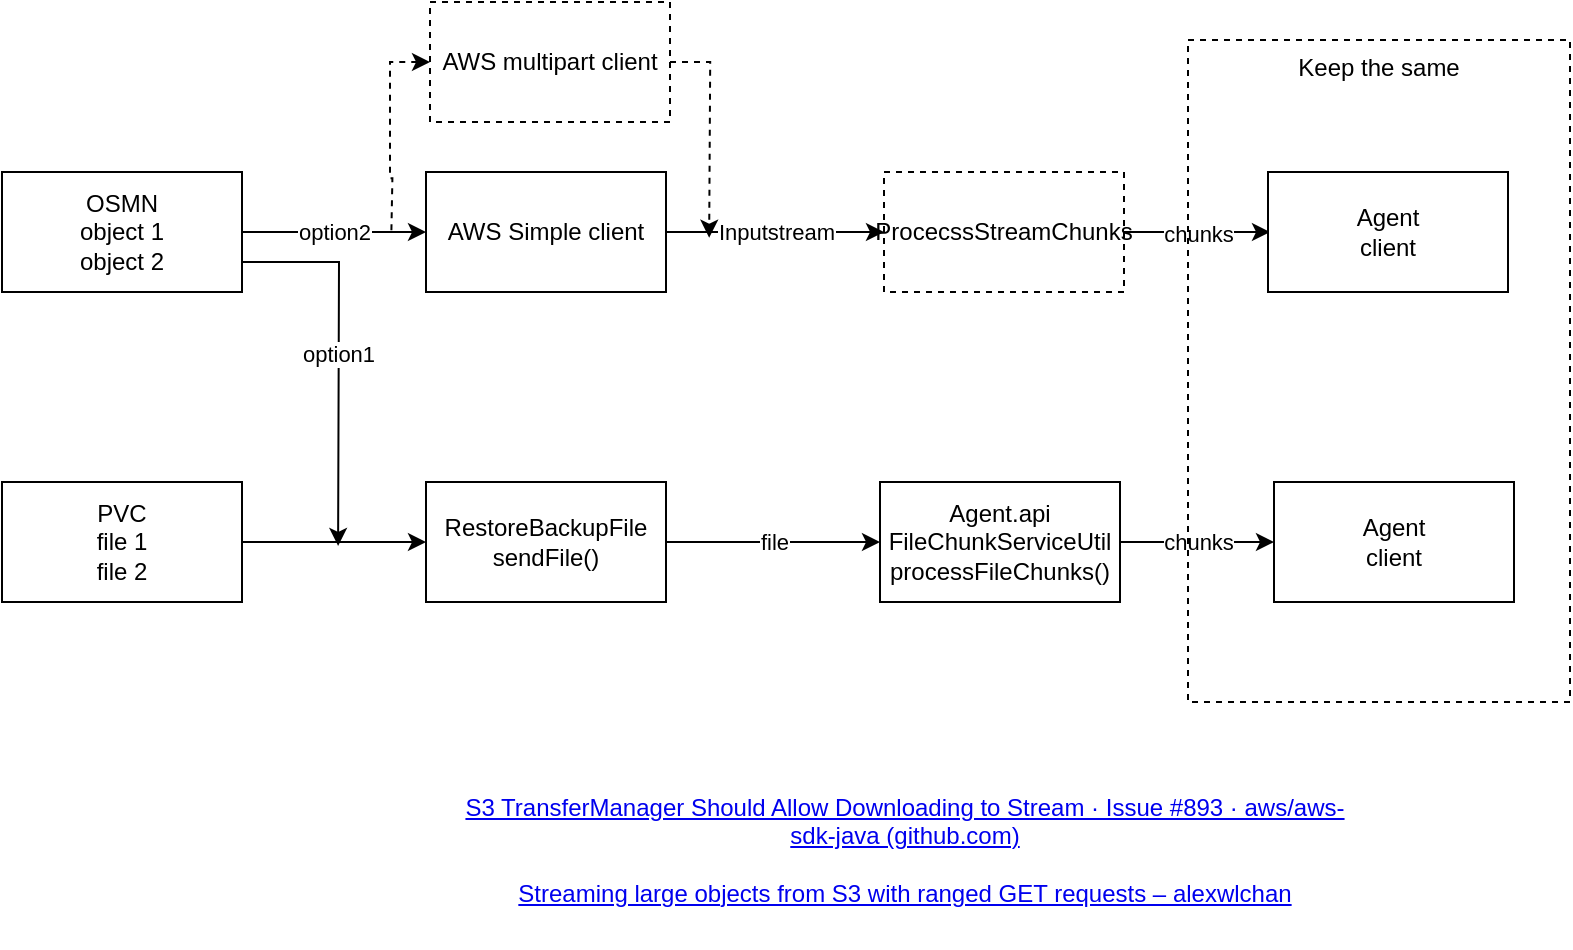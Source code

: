 <mxfile version="14.5.8" type="github">
  <diagram id="Z8r0zwA_uI5whdRhrSZw" name="Page-1">
    <mxGraphModel dx="1052" dy="554" grid="0" gridSize="10" guides="1" tooltips="1" connect="1" arrows="1" fold="1" page="0" pageScale="1" pageWidth="827" pageHeight="1169" math="0" shadow="0">
      <root>
        <mxCell id="0" />
        <mxCell id="1" parent="0" />
        <mxCell id="47u5bbeGEQ3Ve7As2GZ9-8" value="option1" style="edgeStyle=orthogonalEdgeStyle;rounded=0;orthogonalLoop=1;jettySize=auto;html=1;exitX=1;exitY=0.75;exitDx=0;exitDy=0;" edge="1" parent="1" source="47u5bbeGEQ3Ve7As2GZ9-1">
          <mxGeometry relative="1" as="geometry">
            <mxPoint x="264.042" y="376.937" as="targetPoint" />
          </mxGeometry>
        </mxCell>
        <mxCell id="47u5bbeGEQ3Ve7As2GZ9-13" value="option2" style="edgeStyle=orthogonalEdgeStyle;rounded=0;orthogonalLoop=1;jettySize=auto;html=1;exitX=1;exitY=0.5;exitDx=0;exitDy=0;entryX=0;entryY=0.5;entryDx=0;entryDy=0;" edge="1" parent="1" source="47u5bbeGEQ3Ve7As2GZ9-1" target="47u5bbeGEQ3Ve7As2GZ9-12">
          <mxGeometry relative="1" as="geometry" />
        </mxCell>
        <mxCell id="47u5bbeGEQ3Ve7As2GZ9-1" value="OSMN&lt;br&gt;object 1&lt;br&gt;object 2" style="rounded=0;whiteSpace=wrap;html=1;" vertex="1" parent="1">
          <mxGeometry x="96" y="190" width="120" height="60" as="geometry" />
        </mxCell>
        <mxCell id="47u5bbeGEQ3Ve7As2GZ9-4" style="edgeStyle=orthogonalEdgeStyle;rounded=0;orthogonalLoop=1;jettySize=auto;html=1;exitX=1;exitY=0.5;exitDx=0;exitDy=0;" edge="1" parent="1" source="47u5bbeGEQ3Ve7As2GZ9-2" target="47u5bbeGEQ3Ve7As2GZ9-3">
          <mxGeometry relative="1" as="geometry" />
        </mxCell>
        <mxCell id="47u5bbeGEQ3Ve7As2GZ9-2" value="PVC&lt;br&gt;file 1&lt;br&gt;file 2" style="rounded=0;whiteSpace=wrap;html=1;" vertex="1" parent="1">
          <mxGeometry x="96" y="345" width="120" height="60" as="geometry" />
        </mxCell>
        <mxCell id="47u5bbeGEQ3Ve7As2GZ9-7" value="file" style="edgeStyle=orthogonalEdgeStyle;rounded=0;orthogonalLoop=1;jettySize=auto;html=1;exitX=1;exitY=0.5;exitDx=0;exitDy=0;entryX=0;entryY=0.5;entryDx=0;entryDy=0;" edge="1" parent="1" source="47u5bbeGEQ3Ve7As2GZ9-3" target="47u5bbeGEQ3Ve7As2GZ9-6">
          <mxGeometry relative="1" as="geometry" />
        </mxCell>
        <mxCell id="47u5bbeGEQ3Ve7As2GZ9-3" value="RestoreBackupFile&lt;br&gt;sendFile()&lt;br&gt;" style="rounded=0;whiteSpace=wrap;html=1;" vertex="1" parent="1">
          <mxGeometry x="308" y="345" width="120" height="60" as="geometry" />
        </mxCell>
        <mxCell id="47u5bbeGEQ3Ve7As2GZ9-10" value="chunks" style="edgeStyle=orthogonalEdgeStyle;rounded=0;orthogonalLoop=1;jettySize=auto;html=1;exitX=1;exitY=0.5;exitDx=0;exitDy=0;entryX=0;entryY=0.5;entryDx=0;entryDy=0;" edge="1" parent="1" source="47u5bbeGEQ3Ve7As2GZ9-6" target="47u5bbeGEQ3Ve7As2GZ9-9">
          <mxGeometry relative="1" as="geometry" />
        </mxCell>
        <mxCell id="47u5bbeGEQ3Ve7As2GZ9-6" value="Agent.api&lt;br&gt;FileChunkServiceUtil&lt;br&gt;processFileChunks()" style="rounded=0;whiteSpace=wrap;html=1;" vertex="1" parent="1">
          <mxGeometry x="535" y="345" width="120" height="60" as="geometry" />
        </mxCell>
        <mxCell id="47u5bbeGEQ3Ve7As2GZ9-9" value="Agent&lt;br&gt;client" style="rounded=0;whiteSpace=wrap;html=1;" vertex="1" parent="1">
          <mxGeometry x="732" y="345" width="120" height="60" as="geometry" />
        </mxCell>
        <mxCell id="47u5bbeGEQ3Ve7As2GZ9-15" value="Inputstream" style="edgeStyle=orthogonalEdgeStyle;rounded=0;orthogonalLoop=1;jettySize=auto;html=1;exitX=1;exitY=0.5;exitDx=0;exitDy=0;entryX=0;entryY=0.5;entryDx=0;entryDy=0;" edge="1" parent="1" source="47u5bbeGEQ3Ve7As2GZ9-12" target="47u5bbeGEQ3Ve7As2GZ9-16">
          <mxGeometry relative="1" as="geometry">
            <mxPoint x="510.899" y="220" as="targetPoint" />
          </mxGeometry>
        </mxCell>
        <mxCell id="47u5bbeGEQ3Ve7As2GZ9-12" value="AWS Simple client" style="rounded=0;whiteSpace=wrap;html=1;" vertex="1" parent="1">
          <mxGeometry x="308" y="190" width="120" height="60" as="geometry" />
        </mxCell>
        <mxCell id="47u5bbeGEQ3Ve7As2GZ9-17" value="chunks" style="edgeStyle=orthogonalEdgeStyle;rounded=0;orthogonalLoop=1;jettySize=auto;html=1;exitX=1;exitY=0.5;exitDx=0;exitDy=0;" edge="1" parent="1" source="47u5bbeGEQ3Ve7As2GZ9-16">
          <mxGeometry relative="1" as="geometry">
            <mxPoint x="730" y="220" as="targetPoint" />
          </mxGeometry>
        </mxCell>
        <mxCell id="47u5bbeGEQ3Ve7As2GZ9-16" value="ProcecssStreamChunks" style="rounded=0;whiteSpace=wrap;html=1;dashed=1;" vertex="1" parent="1">
          <mxGeometry x="537" y="190" width="120" height="60" as="geometry" />
        </mxCell>
        <mxCell id="47u5bbeGEQ3Ve7As2GZ9-18" value="Agent&lt;br&gt;client" style="rounded=0;whiteSpace=wrap;html=1;" vertex="1" parent="1">
          <mxGeometry x="729" y="190" width="120" height="60" as="geometry" />
        </mxCell>
        <mxCell id="47u5bbeGEQ3Ve7As2GZ9-19" value="Keep the same" style="rounded=0;whiteSpace=wrap;html=1;dashed=1;fillColor=none;verticalAlign=top;" vertex="1" parent="1">
          <mxGeometry x="689" y="124" width="191" height="331" as="geometry" />
        </mxCell>
        <mxCell id="47u5bbeGEQ3Ve7As2GZ9-21" style="edgeStyle=orthogonalEdgeStyle;rounded=0;orthogonalLoop=1;jettySize=auto;html=1;exitX=1;exitY=0.5;exitDx=0;exitDy=0;dashed=1;" edge="1" parent="1" source="47u5bbeGEQ3Ve7As2GZ9-20">
          <mxGeometry relative="1" as="geometry">
            <mxPoint x="449.588" y="222.853" as="targetPoint" />
          </mxGeometry>
        </mxCell>
        <mxCell id="47u5bbeGEQ3Ve7As2GZ9-24" style="edgeStyle=orthogonalEdgeStyle;rounded=0;orthogonalLoop=1;jettySize=auto;html=1;exitX=0;exitY=0.5;exitDx=0;exitDy=0;startArrow=classic;startFill=1;endArrow=none;endFill=0;dashed=1;" edge="1" parent="1" source="47u5bbeGEQ3Ve7As2GZ9-20">
          <mxGeometry relative="1" as="geometry">
            <mxPoint x="290.664" y="221.239" as="targetPoint" />
          </mxGeometry>
        </mxCell>
        <mxCell id="47u5bbeGEQ3Ve7As2GZ9-20" value="AWS multipart client" style="rounded=0;whiteSpace=wrap;html=1;dashed=1;fillColor=none;" vertex="1" parent="1">
          <mxGeometry x="310" y="105" width="120" height="60" as="geometry" />
        </mxCell>
        <mxCell id="47u5bbeGEQ3Ve7As2GZ9-23" value="&lt;a href=&quot;https://github.com/aws/aws-sdk-java/issues/893&quot;&gt;S3 TransferManager Should Allow Downloading to Stream · Issue #893 · aws/aws-sdk-java (github.com)&lt;/a&gt;&lt;br&gt;&lt;br&gt;&lt;a href=&quot;https://alexwlchan.net/2019/09/streaming-large-s3-objects/&quot;&gt;Streaming large objects from S3 with ranged GET requests – alexwlchan&lt;/a&gt;" style="text;html=1;strokeColor=none;fillColor=none;align=center;verticalAlign=middle;whiteSpace=wrap;rounded=0;dashed=1;" vertex="1" parent="1">
          <mxGeometry x="325" y="479" width="445" height="99" as="geometry" />
        </mxCell>
      </root>
    </mxGraphModel>
  </diagram>
</mxfile>
